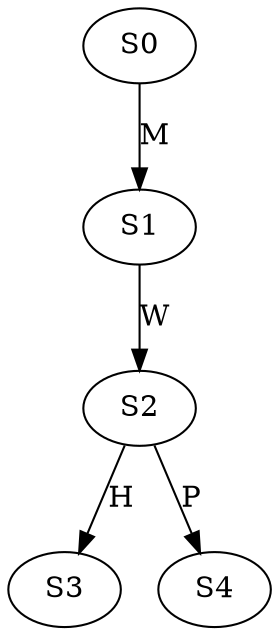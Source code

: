 strict digraph  {
	S0 -> S1 [ label = M ];
	S1 -> S2 [ label = W ];
	S2 -> S3 [ label = H ];
	S2 -> S4 [ label = P ];
}
